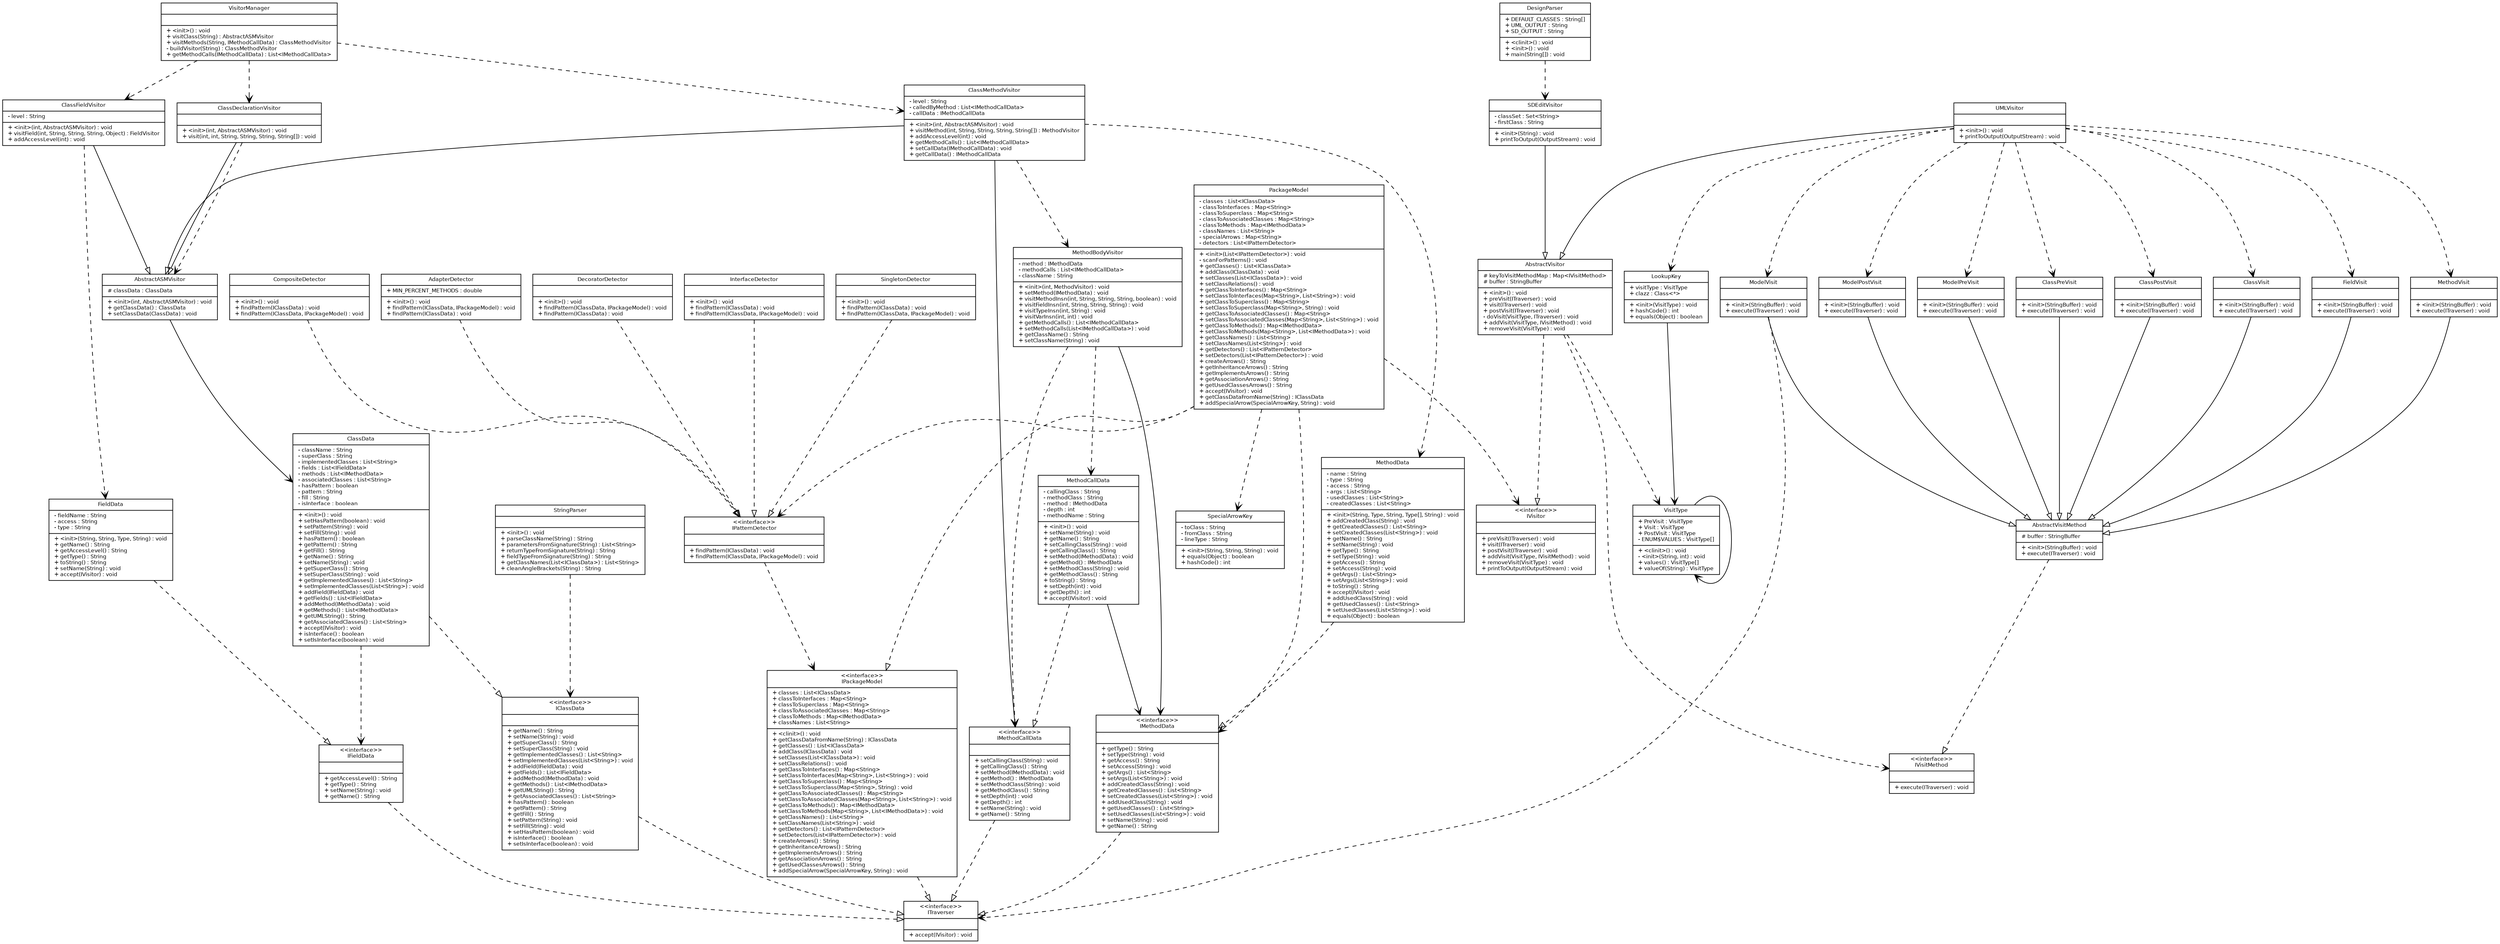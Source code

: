 digraph G {
fontname = " Bitstream Vera San"
fontsize =8
node [
style=filled
fillcolor=white
fontname = "Bitstream Vera Sans"
fontsize =8
shape = "record"]
edge [
fontname = "Bitstream Vera Sans"
fontsize =8
]
DesignParser [
label = "{DesignParser
|+ DEFAULT_CLASSES : String[]\l+ UML_OUTPUT : String\l+ SD_OUTPUT : String\l|+ \<clinit\>() : void\l+ \<init\>() : void\l+ main(String[]) : void\l}"
]
StringParser [
label = "{StringParser
||+ \<init\>() : void\l+ parseClassName(String) : String\l+ parametersFromSignature(String) : List\<String\>\l+ returnTypeFromSignature(String) : String\l+ fieldTypeFromSignature(String) : String\l+ getClassNames(List\<IClassData\>) : List\<String\>\l+ cleanAngleBrackets(String) : String\l}"
]
AbstractASMVisitor [
label = "{AbstractASMVisitor
|# classData : ClassData\l|+ \<init\>(int, AbstractASMVisitor) : void\l+ getClassData() : ClassData\l+ setClassData(ClassData) : void\l}"
]
ClassDeclarationVisitor [
label = "{ClassDeclarationVisitor
||+ \<init\>(int, AbstractASMVisitor) : void\l+ visit(int, int, String, String, String, String[]) : void\l}"
]
ClassFieldVisitor [
label = "{ClassFieldVisitor
|- level : String\l|+ \<init\>(int, AbstractASMVisitor) : void\l+ visitField(int, String, String, String, Object) : FieldVisitor\l+ addAccessLevel(int) : void\l}"
]
ClassMethodVisitor [
label = "{ClassMethodVisitor
|- level : String\l- calledByMethod : List\<IMethodCallData\>\l- callData : IMethodCallData\l|+ \<init\>(int, AbstractASMVisitor) : void\l+ visitMethod(int, String, String, String, String[]) : MethodVisitor\l+ addAccessLevel(int) : void\l+ getMethodCalls() : List\<IMethodCallData\>\l+ setCallData(IMethodCallData) : void\l+ getCallData() : IMethodCallData\l}"
]
MethodBodyVisitor [
label = "{MethodBodyVisitor
|- method : IMethodData\l- methodCalls : List\<IMethodCallData\>\l- className : String\l|+ \<init\>(int, MethodVisitor) : void\l+ setMethod(IMethodData) : void\l+ visitMethodInsn(int, String, String, String, boolean) : void\l+ visitFieldInsn(int, String, String, String) : void\l+ visitTypeInsn(int, String) : void\l+ visitVarInsn(int, int) : void\l+ getMethodCalls() : List\<IMethodCallData\>\l+ setMethodCalls(List\<IMethodCallData\>) : void\l+ getClassName() : String\l+ setClassName(String) : void\l}"
]
VisitorManager [
label = "{VisitorManager
||+ \<init\>() : void\l+ visitClass(String) : AbstractASMVisitor\l+ visitMethods(String, IMethodCallData) : ClassMethodVisitor\l- buildVisitor(String) : ClassMethodVisitor\l+ getMethodCalls(IMethodCallData) : List\<IMethodCallData\>\l}"
]
AdapterDetector [
label = "{AdapterDetector
|+ MIN_PERCENT_METHODS : double\l|+ \<init\>() : void\l+ findPattern(IClassData, IPackageModel) : void\l+ findPattern(IClassData) : void\l}"
]
DecoratorDetector [
label = "{DecoratorDetector
||+ \<init\>() : void\l+ findPattern(IClassData, IPackageModel) : void\l+ findPattern(IClassData) : void\l}"
]
InterfaceDetector [
label = "{InterfaceDetector
||+ \<init\>() : void\l+ findPattern(IClassData) : void\l+ findPattern(IClassData, IPackageModel) : void\l}"
]
IPatternDetector [
label = "{\<\<interface\>\>\nIPatternDetector
||+ findPattern(IClassData) : void\l+ findPattern(IClassData, IPackageModel) : void\l}"
]
SingletonDetector [
label = "{SingletonDetector
||+ \<init\>() : void\l+ findPattern(IClassData) : void\l+ findPattern(IClassData, IPackageModel) : void\l}"
]
CompositeDetector [
label = "{CompositeDetector
||+ \<init\>() : void\l+ findPattern(IClassData) : void\l+ findPattern(IClassData, IPackageModel) : void\l}"
]
ClassData [
label = "{ClassData
|- className : String\l- superClass : String\l- implementedClasses : List\<String\>\l- fields : List\<IFieldData\>\l- methods : List\<IMethodData\>\l- associatedClasses : List\<String\>\l- hasPattern : boolean\l- pattern : String\l- fill : String\l- isInterface : boolean\l|+ \<init\>() : void\l+ setHasPattern(boolean) : void\l+ setPattern(String) : void\l+ setFill(String) : void\l+ hasPattern() : boolean\l+ getPattern() : String\l+ getFill() : String\l+ getName() : String\l+ setName(String) : void\l+ getSuperClass() : String\l+ setSuperClass(String) : void\l+ getImplementedClasses() : List\<String\>\l+ setImplementedClasses(List\<String\>) : void\l+ addField(IFieldData) : void\l+ getFields() : List\<IFieldData\>\l+ addMethod(IMethodData) : void\l+ getMethods() : List\<IMethodData\>\l+ getUMLString() : String\l+ getAssociatedClasses() : List\<String\>\l+ accept(IVisitor) : void\l+ isInterface() : boolean\l+ setIsInterface(boolean) : void\l}"
]
IClassData [
label = "{\<\<interface\>\>\nIClassData
||+ getName() : String\l+ setName(String) : void\l+ getSuperClass() : String\l+ setSuperClass(String) : void\l+ getImplementedClasses() : List\<String\>\l+ setImplementedClasses(List\<String\>) : void\l+ addField(IFieldData) : void\l+ getFields() : List\<IFieldData\>\l+ addMethod(IMethodData) : void\l+ getMethods() : List\<IMethodData\>\l+ getUMLString() : String\l+ getAssociatedClasses() : List\<String\>\l+ hasPattern() : boolean\l+ getPattern() : String\l+ getFill() : String\l+ setPattern(String) : void\l+ setFill(String) : void\l+ setHasPattern(boolean) : void\l+ isInterface() : boolean\l+ setIsInterface(boolean) : void\l}"
]
FieldData [
label = "{FieldData
|- fieldName : String\l- access : String\l- type : String\l|+ \<init\>(String, String, Type, String) : void\l+ getName() : String\l+ getAccessLevel() : String\l+ getType() : String\l+ toString() : String\l+ setName(String) : void\l+ accept(IVisitor) : void\l}"
]
IFieldData [
label = "{\<\<interface\>\>\nIFieldData
||+ getAccessLevel() : String\l+ getType() : String\l+ setName(String) : void\l+ getName() : String\l}"
]
IMethodCallData [
label = "{\<\<interface\>\>\nIMethodCallData
||+ setCallingClass(String) : void\l+ getCallingClass() : String\l+ setMethod(IMethodData) : void\l+ getMethod() : IMethodData\l+ setMethodClass(String) : void\l+ getMethodClass() : String\l+ setDepth(int) : void\l+ getDepth() : int\l+ setName(String) : void\l+ getName() : String\l}"
]
MethodCallData [
label = "{MethodCallData
|- callingClass : String\l- methodClass : String\l- method : IMethodData\l- depth : int\l- methodName : String\l|+ \<init\>() : void\l+ setName(String) : void\l+ getName() : String\l+ setCallingClass(String) : void\l+ getCallingClass() : String\l+ setMethod(IMethodData) : void\l+ getMethod() : IMethodData\l+ setMethodClass(String) : void\l+ getMethodClass() : String\l+ toString() : String\l+ setDepth(int) : void\l+ getDepth() : int\l+ accept(IVisitor) : void\l}"
]
MethodData [
label = "{MethodData
|- name : String\l- type : String\l- access : String\l- args : List\<String\>\l- usedClasses : List\<String\>\l- createdClasses : List\<String\>\l|+ \<init\>(String, Type, String, Type[], String) : void\l+ addCreatedClass(String) : void\l+ getCreatedClasses() : List\<String\>\l+ setCreatedClasses(List\<String\>) : void\l+ getName() : String\l+ setName(String) : void\l+ getType() : String\l+ setType(String) : void\l+ getAccess() : String\l+ setAccess(String) : void\l+ getArgs() : List\<String\>\l+ setArgs(List\<String\>) : void\l+ toString() : String\l+ accept(IVisitor) : void\l+ addUsedClass(String) : void\l+ getUsedClasses() : List\<String\>\l+ setUsedClasses(List\<String\>) : void\l+ equals(Object) : boolean\l}"
]
IMethodData [
label = "{\<\<interface\>\>\nIMethodData
||+ getType() : String\l+ setType(String) : void\l+ getAccess() : String\l+ setAccess(String) : void\l+ getArgs() : List\<String\>\l+ setArgs(List\<String\>) : void\l+ addCreatedClass(String) : void\l+ getCreatedClasses() : List\<String\>\l+ setCreatedClasses(List\<String\>) : void\l+ addUsedClass(String) : void\l+ getUsedClasses() : List\<String\>\l+ setUsedClasses(List\<String\>) : void\l+ setName(String) : void\l+ getName() : String\l}"
]
IPackageModel [
label = "{\<\<interface\>\>\nIPackageModel
|+ classes : List\<IClassData\>\l+ classToInterfaces : Map\<String\>\l+ classToSuperclass : Map\<String\>\l+ classToAssociatedClasses : Map\<String\>\l+ classToMethods : Map\<IMethodData\>\l+ classNames : List\<String\>\l|+ \<clinit\>() : void\l+ getClassDataFromName(String) : IClassData\l+ getClasses() : List\<IClassData\>\l+ addClass(IClassData) : void\l+ setClasses(List\<IClassData\>) : void\l+ setClassRelations() : void\l+ getClassToInterfaces() : Map\<String\>\l+ setClassToInterfaces(Map\<String\>, List\<String\>) : void\l+ getClassToSuperclass() : Map\<String\>\l+ setClassToSuperclass(Map\<String\>, String) : void\l+ getClassToAssociatedClasses() : Map\<String\>\l+ setClassToAssociatedClasses(Map\<String\>, List\<String\>) : void\l+ getClassToMethods() : Map\<IMethodData\>\l+ setClassToMethods(Map\<String\>, List\<IMethodData\>) : void\l+ getClassNames() : List\<String\>\l+ setClassNames(List\<String\>) : void\l+ getDetectors() : List\<IPatternDetector\>\l+ setDetectors(List\<IPatternDetector\>) : void\l+ createArrows() : String\l+ getInheritanceArrows() : String\l+ getImplementsArrows() : String\l+ getAssociationArrows() : String\l+ getUsedClassesArrows() : String\l+ addSpecialArrow(SpecialArrowKey, String) : void\l}"
]
PackageModel [
label = "{PackageModel
|- classes : List\<IClassData\>\l- classToInterfaces : Map\<String\>\l- classToSuperclass : Map\<String\>\l- classToAssociatedClasses : Map\<String\>\l- classToMethods : Map\<IMethodData\>\l- classNames : List\<String\>\l- specialArrows : Map\<String\>\l- detectors : List\<IPatternDetector\>\l|+ \<init\>(List\<IPatternDetector\>) : void\l- scanForPatterns() : void\l+ getClasses() : List\<IClassData\>\l+ addClass(IClassData) : void\l+ setClasses(List\<IClassData\>) : void\l+ setClassRelations() : void\l+ getClassToInterfaces() : Map\<String\>\l+ setClassToInterfaces(Map\<String\>, List\<String\>) : void\l+ getClassToSuperclass() : Map\<String\>\l+ setClassToSuperclass(Map\<String\>, String) : void\l+ getClassToAssociatedClasses() : Map\<String\>\l+ setClassToAssociatedClasses(Map\<String\>, List\<String\>) : void\l+ getClassToMethods() : Map\<IMethodData\>\l+ setClassToMethods(Map\<String\>, List\<IMethodData\>) : void\l+ getClassNames() : List\<String\>\l+ setClassNames(List\<String\>) : void\l+ getDetectors() : List\<IPatternDetector\>\l+ setDetectors(List\<IPatternDetector\>) : void\l+ createArrows() : String\l+ getInheritanceArrows() : String\l+ getImplementsArrows() : String\l+ getAssociationArrows() : String\l+ getUsedClassesArrows() : String\l+ accept(IVisitor) : void\l+ getClassDataFromName(String) : IClassData\l+ addSpecialArrow(SpecialArrowKey, String) : void\l}"
]
SpecialArrowKey [
label = "{SpecialArrowKey
|- toClass : String\l- fromClass : String\l- lineType : String\l|+ \<init\>(String, String, String) : void\l+ equals(Object) : boolean\l+ hashCode() : int\l}"
]
IVisitor [
label = "{\<\<interface\>\>\nIVisitor
||+ preVisit(ITraverser) : void\l+ visit(ITraverser) : void\l+ postVisit(ITraverser) : void\l+ addVisit(VisitType, IVisitMethod) : void\l+ removeVisit(VisitType) : void\l+ printToOutput(OutputStream) : void\l}"
]
AbstractVisitor [
label = "{AbstractVisitor
|# keyToVisitMethodMap : Map\<IVisitMethod\>\l# buffer : StringBuffer\l|+ \<init\>() : void\l+ preVisit(ITraverser) : void\l+ visit(ITraverser) : void\l+ postVisit(ITraverser) : void\l- doVisit(VisitType, ITraverser) : void\l+ addVisit(VisitType, IVisitMethod) : void\l+ removeVisit(VisitType) : void\l}"
]
ITraverser [
label = "{\<\<interface\>\>\nITraverser
||+ accept(IVisitor) : void\l}"
]
LookupKey [
label = "{LookupKey
|+ visitType : VisitType\l+ clazz : Class\<*\>\l|+ \<init\>(VisitType) : void\l+ hashCode() : int\l+ equals(Object) : boolean\l}"
]
SDEditVisitor [
label = "{SDEditVisitor
|- classSet : Set\<String\>\l- firstClass : String\l|+ \<init\>(String) : void\l+ printToOutput(OutputStream) : void\l}"
]
UMLVisitor [
label = "{UMLVisitor
||+ \<init\>() : void\l+ printToOutput(OutputStream) : void\l}"
]
VisitType [
label = "{VisitType
|+ PreVisit : VisitType\l+ Visit : VisitType\l+ PostVisit : VisitType\l- ENUM$VALUES : VisitType[]\l|+ \<clinit\>() : void\l- \<init\>(String, int) : void\l+ values() : VisitType[]\l+ valueOf(String) : VisitType\l}"
]
IVisitMethod [
label = "{\<\<interface\>\>\nIVisitMethod
||+ execute(ITraverser) : void\l}"
]
AbstractVisitMethod [
label = "{AbstractVisitMethod
|# buffer : StringBuffer\l|+ \<init\>(StringBuffer) : void\l+ execute(ITraverser) : void\l}"
]
ClassPreVisit [
label = "{ClassPreVisit
||+ \<init\>(StringBuffer) : void\l+ execute(ITraverser) : void\l}"
]
ClassPostVisit [
label = "{ClassPostVisit
||+ \<init\>(StringBuffer) : void\l+ execute(ITraverser) : void\l}"
]
ClassVisit [
label = "{ClassVisit
||+ \<init\>(StringBuffer) : void\l+ execute(ITraverser) : void\l}"
]
FieldVisit [
label = "{FieldVisit
||+ \<init\>(StringBuffer) : void\l+ execute(ITraverser) : void\l}"
]
MethodVisit [
label = "{MethodVisit
||+ \<init\>(StringBuffer) : void\l+ execute(ITraverser) : void\l}"
]
ModelPostVisit [
label = "{ModelPostVisit
||+ \<init\>(StringBuffer) : void\l+ execute(ITraverser) : void\l}"
]
ModelPreVisit [
label = "{ModelPreVisit
||+ \<init\>(StringBuffer) : void\l+ execute(ITraverser) : void\l}"
]
ModelVisit [
label = "{ModelVisit
||+ \<init\>(StringBuffer) : void\l+ execute(ITraverser) : void\l}"
]
edge [
arrowhead = "empty"
style = "solid"
]
ModelVisit -> AbstractVisitMethod
UMLVisitor -> AbstractVisitor
ClassDeclarationVisitor -> AbstractASMVisitor
ClassVisit -> AbstractVisitMethod
ClassFieldVisitor -> AbstractASMVisitor
SDEditVisitor -> AbstractVisitor
ModelPreVisit -> AbstractVisitMethod
FieldVisit -> AbstractVisitMethod
ClassMethodVisitor -> AbstractASMVisitor
ClassPreVisit -> AbstractVisitMethod
MethodVisit -> AbstractVisitMethod
ModelPostVisit -> AbstractVisitMethod
ClassPostVisit -> AbstractVisitMethod
edge [
arrowhead = "vee"
style = "solid"
]
AbstractASMVisitor -> ClassData
edge [
label = ""
]
MethodBodyVisitor -> IMethodData
edge [
label = ""
]
MethodCallData -> IMethodData
edge [
label = ""
]
ClassMethodVisitor -> IMethodCallData
edge [
label = ""
]
LookupKey -> VisitType
edge [
label = ""
]
VisitType -> VisitType
edge [
label = ""
]
edge [
arrowhead = "empty"
style = "dashed"
]
PackageModel -> IPackageModel
AbstractVisitMethod -> IVisitMethod
DecoratorDetector -> IPatternDetector
AbstractVisitor -> IVisitor
CompositeDetector -> IPatternDetector
MethodCallData -> IMethodCallData
IPackageModel -> ITraverser
SingletonDetector -> IPatternDetector
IMethodCallData -> ITraverser
FieldData -> IFieldData
InterfaceDetector -> IPatternDetector
ClassData -> IClassData
AdapterDetector -> IPatternDetector
MethodData -> IMethodData
IMethodData -> ITraverser
IClassData -> ITraverser
IFieldData -> ITraverser
edge [
arrowhead = "vee"
style = "dashed"
]
StringParser -> IClassData
ModelVisit -> ITraverser
UMLVisitor -> LookupKey
UMLVisitor -> FieldVisit
UMLVisitor -> MethodVisit
UMLVisitor -> ClassPreVisit
UMLVisitor -> ClassVisit
UMLVisitor -> ClassPostVisit
UMLVisitor -> ModelPreVisit
UMLVisitor -> ModelVisit
UMLVisitor -> ModelPostVisit
PackageModel -> IPatternDetector
PackageModel -> IMethodData
PackageModel -> SpecialArrowKey
PackageModel -> IVisitor
MethodBodyVisitor -> MethodCallData
MethodBodyVisitor -> IMethodCallData
ClassDeclarationVisitor -> AbstractASMVisitor
DesignParser -> SDEditVisitor
IPatternDetector -> IPackageModel
ClassFieldVisitor -> FieldData
AbstractVisitor -> VisitType
AbstractVisitor -> IVisitMethod
ClassMethodVisitor -> MethodBodyVisitor
ClassMethodVisitor -> MethodData
VisitorManager -> ClassMethodVisitor
VisitorManager -> ClassDeclarationVisitor
VisitorManager -> ClassFieldVisitor
ClassData -> IFieldData
}
